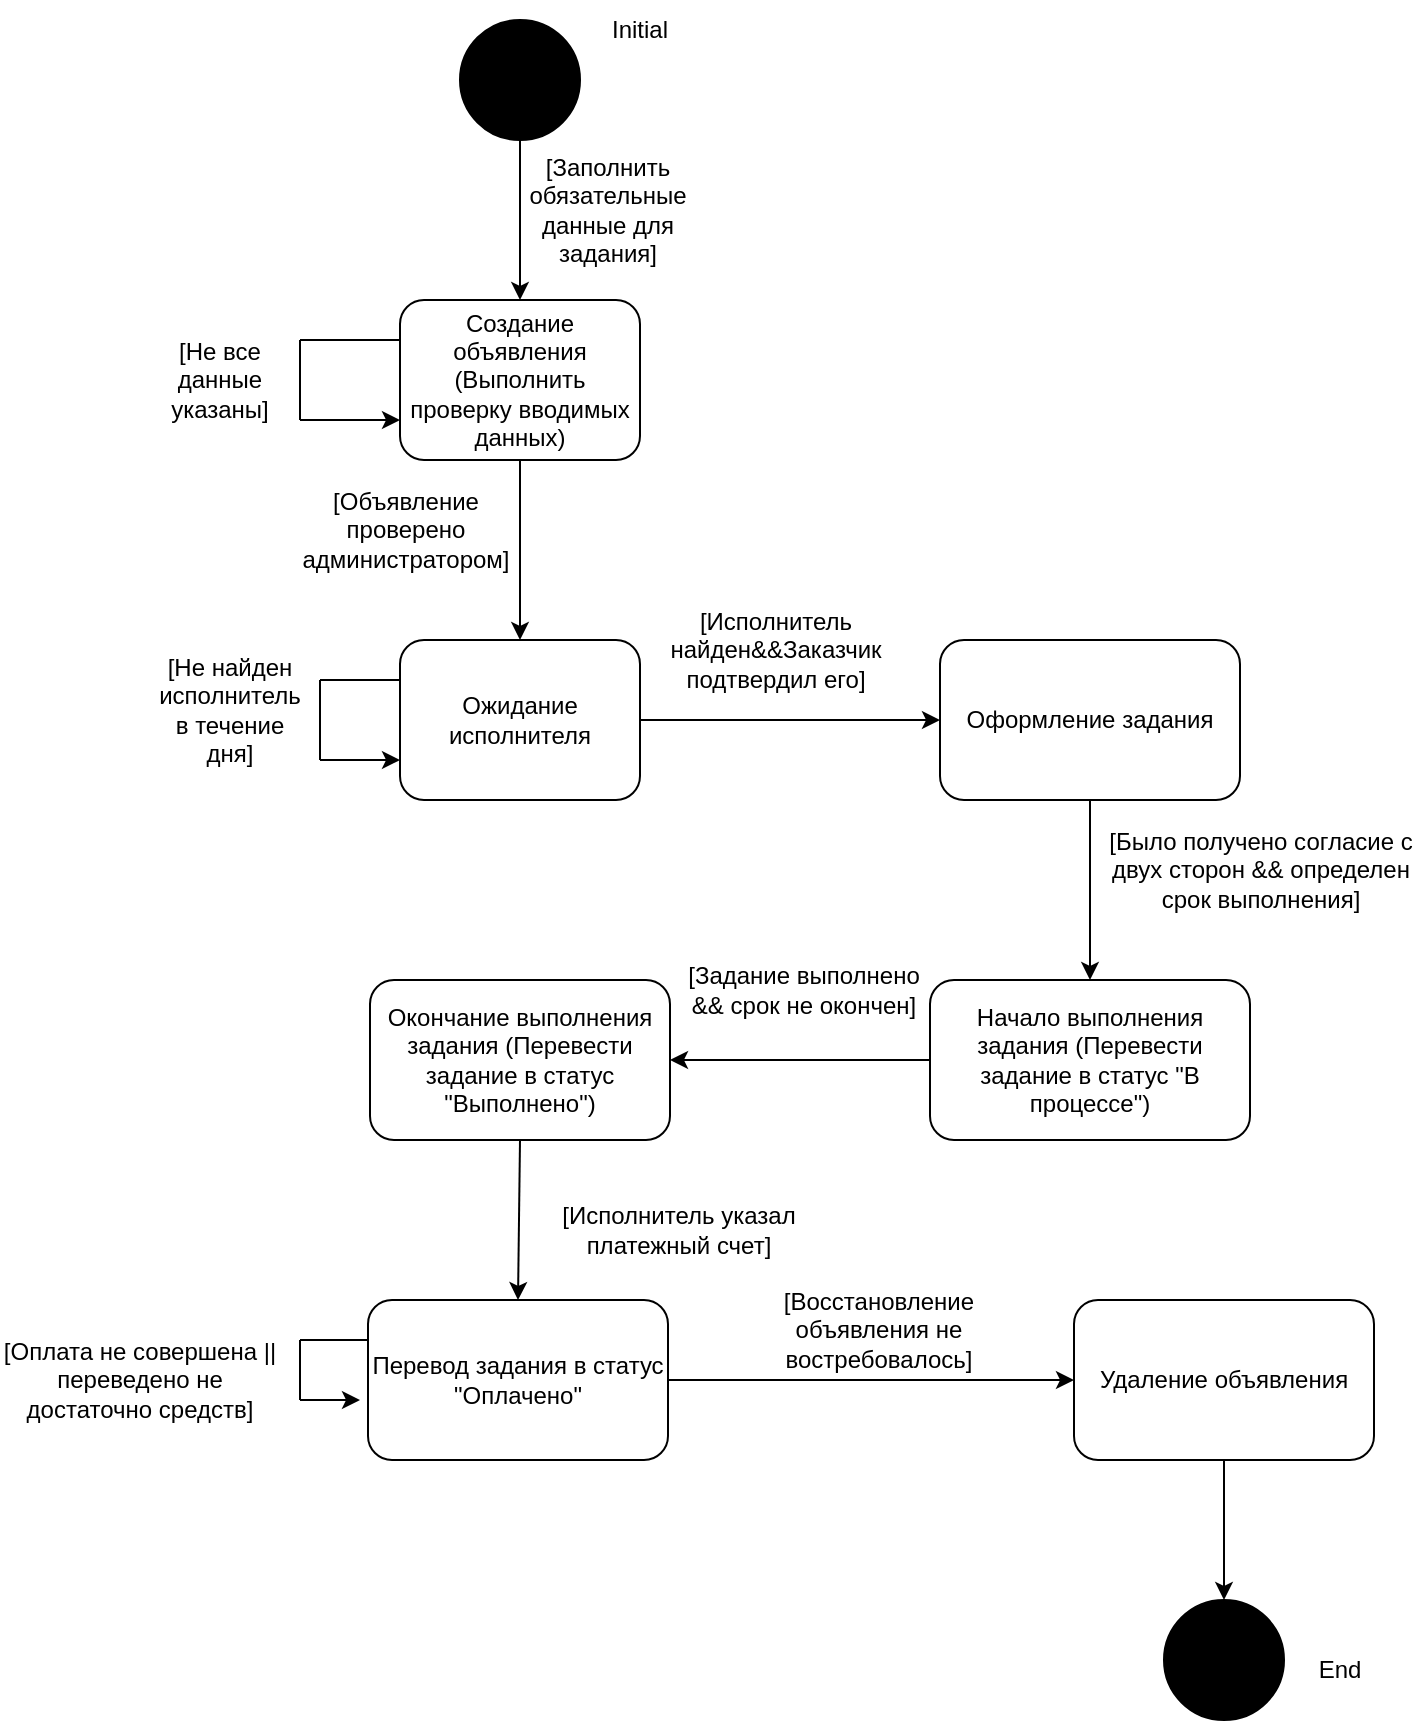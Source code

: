 <mxfile version="21.2.3" type="device">
  <diagram name="Страница 1" id="pv09pEwJdNq7RHV2CEMk">
    <mxGraphModel dx="1915" dy="963" grid="1" gridSize="10" guides="1" tooltips="1" connect="1" arrows="1" fold="1" page="1" pageScale="1" pageWidth="827" pageHeight="1169" math="0" shadow="0">
      <root>
        <mxCell id="0" />
        <mxCell id="1" parent="0" />
        <mxCell id="mBEFDL5O27PUhWbIKYGM-1" value="" style="ellipse;whiteSpace=wrap;html=1;aspect=fixed;fillColor=#000000;" parent="1" vertex="1">
          <mxGeometry x="370" y="40" width="60" height="60" as="geometry" />
        </mxCell>
        <mxCell id="mBEFDL5O27PUhWbIKYGM-2" value="Создание объявления (Выполнить проверку вводимых данных)" style="rounded=1;whiteSpace=wrap;html=1;fillColor=#FFFFFF;" parent="1" vertex="1">
          <mxGeometry x="340" y="180" width="120" height="80" as="geometry" />
        </mxCell>
        <mxCell id="mBEFDL5O27PUhWbIKYGM-3" value="" style="endArrow=classic;html=1;rounded=0;exitX=0.5;exitY=1;exitDx=0;exitDy=0;" parent="1" source="mBEFDL5O27PUhWbIKYGM-1" target="mBEFDL5O27PUhWbIKYGM-2" edge="1">
          <mxGeometry width="50" height="50" relative="1" as="geometry">
            <mxPoint x="390" y="460" as="sourcePoint" />
            <mxPoint x="440" y="410" as="targetPoint" />
          </mxGeometry>
        </mxCell>
        <mxCell id="mBEFDL5O27PUhWbIKYGM-4" value="[Заполнить обязательные данные для задания]" style="text;html=1;strokeColor=none;fillColor=none;align=center;verticalAlign=middle;whiteSpace=wrap;rounded=0;" parent="1" vertex="1">
          <mxGeometry x="414" y="120" width="60" height="30" as="geometry" />
        </mxCell>
        <mxCell id="mBEFDL5O27PUhWbIKYGM-5" value="" style="endArrow=none;html=1;rounded=0;entryX=0;entryY=0.25;entryDx=0;entryDy=0;" parent="1" target="mBEFDL5O27PUhWbIKYGM-2" edge="1">
          <mxGeometry width="50" height="50" relative="1" as="geometry">
            <mxPoint x="290" y="200" as="sourcePoint" />
            <mxPoint x="440" y="370" as="targetPoint" />
          </mxGeometry>
        </mxCell>
        <mxCell id="mBEFDL5O27PUhWbIKYGM-6" value="" style="endArrow=none;html=1;rounded=0;" parent="1" edge="1">
          <mxGeometry width="50" height="50" relative="1" as="geometry">
            <mxPoint x="290" y="240" as="sourcePoint" />
            <mxPoint x="290" y="200" as="targetPoint" />
          </mxGeometry>
        </mxCell>
        <mxCell id="mBEFDL5O27PUhWbIKYGM-7" value="" style="endArrow=classic;html=1;rounded=0;entryX=0;entryY=0.75;entryDx=0;entryDy=0;" parent="1" target="mBEFDL5O27PUhWbIKYGM-2" edge="1">
          <mxGeometry width="50" height="50" relative="1" as="geometry">
            <mxPoint x="290" y="240" as="sourcePoint" />
            <mxPoint x="440" y="370" as="targetPoint" />
          </mxGeometry>
        </mxCell>
        <mxCell id="mBEFDL5O27PUhWbIKYGM-8" value="[Не все данные указаны]" style="text;html=1;strokeColor=none;fillColor=none;align=center;verticalAlign=middle;whiteSpace=wrap;rounded=0;" parent="1" vertex="1">
          <mxGeometry x="220" y="205" width="60" height="30" as="geometry" />
        </mxCell>
        <mxCell id="mBEFDL5O27PUhWbIKYGM-9" value="Ожидание исполнителя" style="rounded=1;whiteSpace=wrap;html=1;fillColor=#FFFFFF;" parent="1" vertex="1">
          <mxGeometry x="340" y="350" width="120" height="80" as="geometry" />
        </mxCell>
        <mxCell id="mBEFDL5O27PUhWbIKYGM-10" value="" style="endArrow=classic;html=1;rounded=0;exitX=0.5;exitY=1;exitDx=0;exitDy=0;entryX=0.5;entryY=0;entryDx=0;entryDy=0;" parent="1" source="mBEFDL5O27PUhWbIKYGM-2" target="mBEFDL5O27PUhWbIKYGM-9" edge="1">
          <mxGeometry width="50" height="50" relative="1" as="geometry">
            <mxPoint x="410" y="110" as="sourcePoint" />
            <mxPoint x="410" y="190" as="targetPoint" />
          </mxGeometry>
        </mxCell>
        <mxCell id="mBEFDL5O27PUhWbIKYGM-11" value="[Объявление проверено администратором]" style="text;html=1;strokeColor=none;fillColor=none;align=center;verticalAlign=middle;whiteSpace=wrap;rounded=0;" parent="1" vertex="1">
          <mxGeometry x="300" y="280" width="86" height="30" as="geometry" />
        </mxCell>
        <mxCell id="mBEFDL5O27PUhWbIKYGM-13" value="" style="endArrow=none;html=1;rounded=0;entryX=0;entryY=0.25;entryDx=0;entryDy=0;" parent="1" target="mBEFDL5O27PUhWbIKYGM-9" edge="1">
          <mxGeometry width="50" height="50" relative="1" as="geometry">
            <mxPoint x="300" y="370" as="sourcePoint" />
            <mxPoint x="350" y="210" as="targetPoint" />
          </mxGeometry>
        </mxCell>
        <mxCell id="mBEFDL5O27PUhWbIKYGM-14" value="" style="endArrow=none;html=1;rounded=0;" parent="1" edge="1">
          <mxGeometry width="50" height="50" relative="1" as="geometry">
            <mxPoint x="300" y="410" as="sourcePoint" />
            <mxPoint x="300" y="370" as="targetPoint" />
          </mxGeometry>
        </mxCell>
        <mxCell id="mBEFDL5O27PUhWbIKYGM-15" value="" style="endArrow=classic;html=1;rounded=0;entryX=0;entryY=0.75;entryDx=0;entryDy=0;" parent="1" target="mBEFDL5O27PUhWbIKYGM-9" edge="1">
          <mxGeometry width="50" height="50" relative="1" as="geometry">
            <mxPoint x="300" y="410" as="sourcePoint" />
            <mxPoint x="350" y="250" as="targetPoint" />
          </mxGeometry>
        </mxCell>
        <mxCell id="mBEFDL5O27PUhWbIKYGM-16" value="[Не найден исполнитель в течение дня]" style="text;html=1;strokeColor=none;fillColor=none;align=center;verticalAlign=middle;whiteSpace=wrap;rounded=0;" parent="1" vertex="1">
          <mxGeometry x="220" y="370" width="70" height="30" as="geometry" />
        </mxCell>
        <mxCell id="mBEFDL5O27PUhWbIKYGM-17" value="Оформление задания" style="rounded=1;whiteSpace=wrap;html=1;fillColor=#FFFFFF;" parent="1" vertex="1">
          <mxGeometry x="610" y="350" width="150" height="80" as="geometry" />
        </mxCell>
        <mxCell id="mBEFDL5O27PUhWbIKYGM-18" value="" style="endArrow=classic;html=1;rounded=0;exitX=1;exitY=0.5;exitDx=0;exitDy=0;entryX=0;entryY=0.5;entryDx=0;entryDy=0;" parent="1" source="mBEFDL5O27PUhWbIKYGM-9" target="mBEFDL5O27PUhWbIKYGM-17" edge="1">
          <mxGeometry width="50" height="50" relative="1" as="geometry">
            <mxPoint x="410" y="270" as="sourcePoint" />
            <mxPoint x="410" y="360" as="targetPoint" />
          </mxGeometry>
        </mxCell>
        <mxCell id="mBEFDL5O27PUhWbIKYGM-19" value="[Исполнитель найден&amp;amp;&amp;amp;Заказчик подтвердил его]" style="text;html=1;strokeColor=none;fillColor=none;align=center;verticalAlign=middle;whiteSpace=wrap;rounded=0;" parent="1" vertex="1">
          <mxGeometry x="460" y="340" width="136" height="30" as="geometry" />
        </mxCell>
        <mxCell id="mBEFDL5O27PUhWbIKYGM-20" value="Начало выполнения задания (Перевести задание в статус &quot;В процессе&quot;)" style="rounded=1;whiteSpace=wrap;html=1;fillColor=#FFFFFF;" parent="1" vertex="1">
          <mxGeometry x="605" y="520" width="160" height="80" as="geometry" />
        </mxCell>
        <mxCell id="mBEFDL5O27PUhWbIKYGM-21" value="" style="endArrow=classic;html=1;rounded=0;exitX=0.5;exitY=1;exitDx=0;exitDy=0;entryX=0.5;entryY=0;entryDx=0;entryDy=0;" parent="1" source="mBEFDL5O27PUhWbIKYGM-17" target="mBEFDL5O27PUhWbIKYGM-20" edge="1">
          <mxGeometry width="50" height="50" relative="1" as="geometry">
            <mxPoint x="410" y="270" as="sourcePoint" />
            <mxPoint x="410" y="360" as="targetPoint" />
          </mxGeometry>
        </mxCell>
        <mxCell id="mBEFDL5O27PUhWbIKYGM-22" value="[Было получено согласие с двух сторон &amp;amp;&amp;amp; определен срок выполнения]" style="text;html=1;strokeColor=none;fillColor=none;align=center;verticalAlign=middle;whiteSpace=wrap;rounded=0;" parent="1" vertex="1">
          <mxGeometry x="691" y="450" width="159" height="30" as="geometry" />
        </mxCell>
        <mxCell id="mBEFDL5O27PUhWbIKYGM-23" value="Окончание выполнения задания (Перевести задание в статус &quot;Выполнено&quot;)" style="rounded=1;whiteSpace=wrap;html=1;fillColor=#FFFFFF;" parent="1" vertex="1">
          <mxGeometry x="325" y="520" width="150" height="80" as="geometry" />
        </mxCell>
        <mxCell id="mBEFDL5O27PUhWbIKYGM-24" value="" style="endArrow=classic;html=1;rounded=0;exitX=0;exitY=0.5;exitDx=0;exitDy=0;entryX=1;entryY=0.5;entryDx=0;entryDy=0;" parent="1" source="mBEFDL5O27PUhWbIKYGM-20" target="mBEFDL5O27PUhWbIKYGM-23" edge="1">
          <mxGeometry width="50" height="50" relative="1" as="geometry">
            <mxPoint x="695" y="440" as="sourcePoint" />
            <mxPoint x="695" y="530" as="targetPoint" />
          </mxGeometry>
        </mxCell>
        <mxCell id="mBEFDL5O27PUhWbIKYGM-27" value="[Задание выполнено &amp;amp;&amp;amp; срок не окончен]" style="text;html=1;strokeColor=none;fillColor=none;align=center;verticalAlign=middle;whiteSpace=wrap;rounded=0;" parent="1" vertex="1">
          <mxGeometry x="474" y="510" width="136" height="30" as="geometry" />
        </mxCell>
        <mxCell id="mBEFDL5O27PUhWbIKYGM-28" value="Перевод задания в статус &quot;Оплачено&quot;" style="rounded=1;whiteSpace=wrap;html=1;fillColor=#FFFFFF;" parent="1" vertex="1">
          <mxGeometry x="324" y="680" width="150" height="80" as="geometry" />
        </mxCell>
        <mxCell id="mBEFDL5O27PUhWbIKYGM-29" value="" style="endArrow=classic;html=1;rounded=0;exitX=0.5;exitY=1;exitDx=0;exitDy=0;entryX=0.5;entryY=0;entryDx=0;entryDy=0;" parent="1" source="mBEFDL5O27PUhWbIKYGM-23" target="mBEFDL5O27PUhWbIKYGM-28" edge="1">
          <mxGeometry width="50" height="50" relative="1" as="geometry">
            <mxPoint x="695" y="440" as="sourcePoint" />
            <mxPoint x="695" y="530" as="targetPoint" />
          </mxGeometry>
        </mxCell>
        <mxCell id="mBEFDL5O27PUhWbIKYGM-30" value="[Исполнитель указал платежный счет]" style="text;html=1;strokeColor=none;fillColor=none;align=center;verticalAlign=middle;whiteSpace=wrap;rounded=0;" parent="1" vertex="1">
          <mxGeometry x="400" y="630" width="159" height="30" as="geometry" />
        </mxCell>
        <mxCell id="mBEFDL5O27PUhWbIKYGM-31" value="Initial" style="text;html=1;strokeColor=none;fillColor=none;align=center;verticalAlign=middle;whiteSpace=wrap;rounded=0;" parent="1" vertex="1">
          <mxGeometry x="430" y="30" width="60" height="30" as="geometry" />
        </mxCell>
        <mxCell id="mBEFDL5O27PUhWbIKYGM-32" value="Удаление объявления" style="rounded=1;whiteSpace=wrap;html=1;fillColor=#FFFFFF;" parent="1" vertex="1">
          <mxGeometry x="677" y="680" width="150" height="80" as="geometry" />
        </mxCell>
        <mxCell id="mBEFDL5O27PUhWbIKYGM-33" value="" style="endArrow=classic;html=1;rounded=0;exitX=1;exitY=0.5;exitDx=0;exitDy=0;entryX=0;entryY=0.5;entryDx=0;entryDy=0;" parent="1" source="mBEFDL5O27PUhWbIKYGM-28" target="mBEFDL5O27PUhWbIKYGM-32" edge="1">
          <mxGeometry width="50" height="50" relative="1" as="geometry">
            <mxPoint x="470" y="400" as="sourcePoint" />
            <mxPoint x="620" y="400" as="targetPoint" />
          </mxGeometry>
        </mxCell>
        <mxCell id="mBEFDL5O27PUhWbIKYGM-34" value="[Восстановление объявления не востребовалось]" style="text;html=1;strokeColor=none;fillColor=none;align=center;verticalAlign=middle;whiteSpace=wrap;rounded=0;" parent="1" vertex="1">
          <mxGeometry x="500" y="680" width="159" height="30" as="geometry" />
        </mxCell>
        <mxCell id="mBEFDL5O27PUhWbIKYGM-35" value="" style="endArrow=none;html=1;rounded=0;entryX=0;entryY=0.25;entryDx=0;entryDy=0;" parent="1" target="mBEFDL5O27PUhWbIKYGM-28" edge="1">
          <mxGeometry width="50" height="50" relative="1" as="geometry">
            <mxPoint x="290" y="700" as="sourcePoint" />
            <mxPoint x="350" y="380" as="targetPoint" />
          </mxGeometry>
        </mxCell>
        <mxCell id="mBEFDL5O27PUhWbIKYGM-36" value="" style="endArrow=none;html=1;rounded=0;" parent="1" edge="1">
          <mxGeometry width="50" height="50" relative="1" as="geometry">
            <mxPoint x="290" y="730" as="sourcePoint" />
            <mxPoint x="290" y="700" as="targetPoint" />
          </mxGeometry>
        </mxCell>
        <mxCell id="mBEFDL5O27PUhWbIKYGM-37" value="" style="endArrow=classic;html=1;rounded=0;" parent="1" edge="1">
          <mxGeometry width="50" height="50" relative="1" as="geometry">
            <mxPoint x="290" y="730" as="sourcePoint" />
            <mxPoint x="320" y="730" as="targetPoint" />
          </mxGeometry>
        </mxCell>
        <mxCell id="mBEFDL5O27PUhWbIKYGM-38" value="[Оплата не совершена || переведено не достаточно средств]" style="text;html=1;strokeColor=none;fillColor=none;align=center;verticalAlign=middle;whiteSpace=wrap;rounded=0;" parent="1" vertex="1">
          <mxGeometry x="140" y="705" width="140" height="30" as="geometry" />
        </mxCell>
        <mxCell id="mBEFDL5O27PUhWbIKYGM-39" value="" style="ellipse;whiteSpace=wrap;html=1;aspect=fixed;fillColor=#000000;" parent="1" vertex="1">
          <mxGeometry x="722" y="830" width="60" height="60" as="geometry" />
        </mxCell>
        <mxCell id="mBEFDL5O27PUhWbIKYGM-40" value="" style="endArrow=classic;html=1;rounded=0;exitX=0.5;exitY=1;exitDx=0;exitDy=0;entryX=0.5;entryY=0;entryDx=0;entryDy=0;" parent="1" source="mBEFDL5O27PUhWbIKYGM-32" target="mBEFDL5O27PUhWbIKYGM-39" edge="1">
          <mxGeometry width="50" height="50" relative="1" as="geometry">
            <mxPoint x="410" y="110" as="sourcePoint" />
            <mxPoint x="410" y="190" as="targetPoint" />
          </mxGeometry>
        </mxCell>
        <mxCell id="mBEFDL5O27PUhWbIKYGM-43" value="End" style="text;html=1;strokeColor=none;fillColor=none;align=center;verticalAlign=middle;whiteSpace=wrap;rounded=0;" parent="1" vertex="1">
          <mxGeometry x="780" y="850" width="60" height="30" as="geometry" />
        </mxCell>
      </root>
    </mxGraphModel>
  </diagram>
</mxfile>

